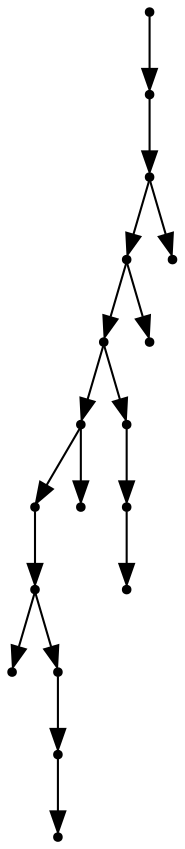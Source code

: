 digraph {
  17 [shape=point];
  16 [shape=point];
  15 [shape=point];
  13 [shape=point];
  11 [shape=point];
  7 [shape=point];
  5 [shape=point];
  4 [shape=point];
  0 [shape=point];
  3 [shape=point];
  2 [shape=point];
  1 [shape=point];
  6 [shape=point];
  10 [shape=point];
  9 [shape=point];
  8 [shape=point];
  12 [shape=point];
  14 [shape=point];
17 -> 16;
16 -> 15;
15 -> 13;
13 -> 11;
11 -> 7;
7 -> 5;
5 -> 4;
4 -> 0;
4 -> 3;
3 -> 2;
2 -> 1;
7 -> 6;
11 -> 10;
10 -> 9;
9 -> 8;
13 -> 12;
15 -> 14;
}
